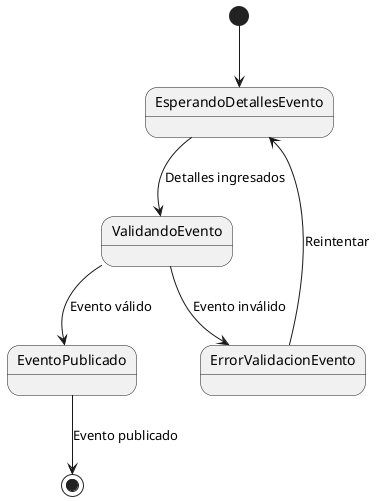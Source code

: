 @startuml Publicar evento uc3
[*] --> EsperandoDetallesEvento
EsperandoDetallesEvento --> ValidandoEvento : Detalles ingresados
ValidandoEvento --> EventoPublicado : Evento válido
ValidandoEvento --> ErrorValidacionEvento : Evento inválido
ErrorValidacionEvento --> EsperandoDetallesEvento : Reintentar
EventoPublicado --> [*] : Evento publicado
@enduml
